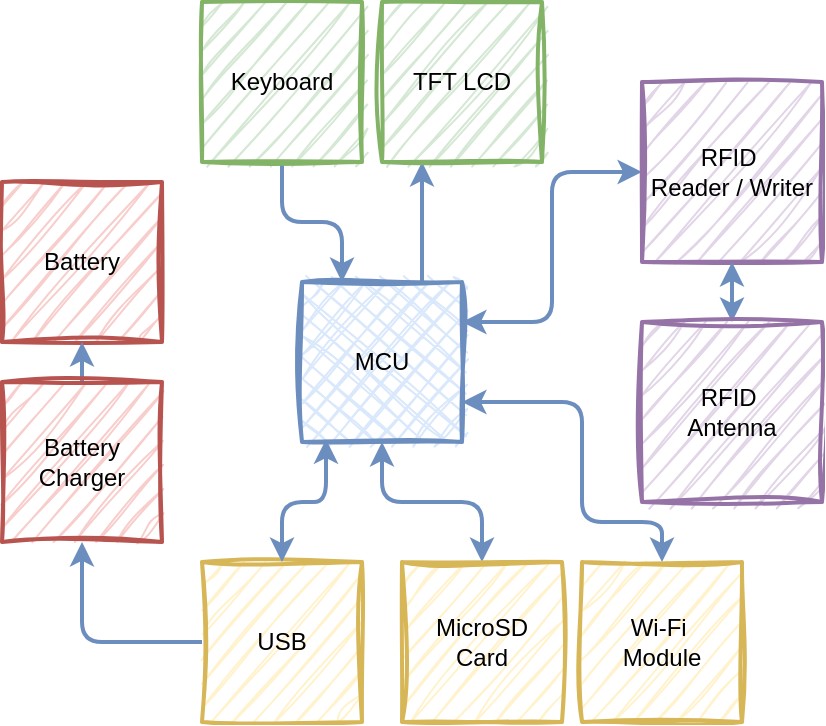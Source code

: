 <mxfile version="24.0.4" type="device">
  <diagram name="Page-1" id="YL44SzjvhRnU7Gp1QKZ3">
    <mxGraphModel dx="1114" dy="592" grid="1" gridSize="10" guides="1" tooltips="1" connect="1" arrows="1" fold="1" page="1" pageScale="1" pageWidth="827" pageHeight="1169" math="0" shadow="0">
      <root>
        <mxCell id="0" />
        <mxCell id="1" parent="0" />
        <mxCell id="p6LQREPvEvEvEYU_g2ty-14" style="edgeStyle=orthogonalEdgeStyle;rounded=0;orthogonalLoop=1;jettySize=auto;html=1;exitX=0.75;exitY=0;exitDx=0;exitDy=0;entryX=0.25;entryY=1;entryDx=0;entryDy=0;fillColor=#dae8fc;strokeColor=#6c8ebf;strokeWidth=2;" parent="1" source="p6LQREPvEvEvEYU_g2ty-1" target="p6LQREPvEvEvEYU_g2ty-10" edge="1">
          <mxGeometry relative="1" as="geometry" />
        </mxCell>
        <mxCell id="p6LQREPvEvEvEYU_g2ty-18" style="edgeStyle=orthogonalEdgeStyle;rounded=1;orthogonalLoop=1;jettySize=auto;html=1;exitX=1;exitY=0.25;exitDx=0;exitDy=0;entryX=0;entryY=0.5;entryDx=0;entryDy=0;fillColor=#dae8fc;strokeColor=#6c8ebf;curved=0;strokeWidth=2;startArrow=classic;startFill=1;" parent="1" source="p6LQREPvEvEvEYU_g2ty-1" target="p6LQREPvEvEvEYU_g2ty-3" edge="1">
          <mxGeometry relative="1" as="geometry" />
        </mxCell>
        <mxCell id="p6LQREPvEvEvEYU_g2ty-1" value="MCU" style="whiteSpace=wrap;html=1;aspect=fixed;fillColor=#dae8fc;strokeColor=#6c8ebf;gradientColor=none;fillStyle=cross-hatch;strokeWidth=2;rounded=0;glass=0;sketch=1;curveFitting=1;jiggle=2;shadow=0;textShadow=0;" parent="1" vertex="1">
          <mxGeometry x="350" y="220" width="80" height="80" as="geometry" />
        </mxCell>
        <mxCell id="p6LQREPvEvEvEYU_g2ty-22" style="edgeStyle=orthogonalEdgeStyle;rounded=1;orthogonalLoop=1;jettySize=auto;html=1;exitX=0.5;exitY=0;exitDx=0;exitDy=0;entryX=0.5;entryY=1;entryDx=0;entryDy=0;fillColor=#dae8fc;strokeColor=#6c8ebf;curved=0;strokeWidth=2;startArrow=classic;startFill=1;" parent="1" source="p6LQREPvEvEvEYU_g2ty-2" target="p6LQREPvEvEvEYU_g2ty-1" edge="1">
          <mxGeometry relative="1" as="geometry" />
        </mxCell>
        <mxCell id="p6LQREPvEvEvEYU_g2ty-2" value="MicroSD&lt;div&gt;Card&lt;/div&gt;" style="whiteSpace=wrap;html=1;aspect=fixed;fillColor=#fff2cc;strokeColor=#d6b656;strokeWidth=2;sketch=1;curveFitting=1;jiggle=2;" parent="1" vertex="1">
          <mxGeometry x="400" y="360" width="80" height="80" as="geometry" />
        </mxCell>
        <mxCell id="p6LQREPvEvEvEYU_g2ty-3" value="RFID&amp;nbsp;&lt;div&gt;Reader / Writer&lt;/div&gt;" style="whiteSpace=wrap;html=1;aspect=fixed;fillColor=#e1d5e7;strokeColor=#9673a6;strokeWidth=2;sketch=1;curveFitting=1;jiggle=2;" parent="1" vertex="1">
          <mxGeometry x="520" y="120" width="90" height="90" as="geometry" />
        </mxCell>
        <mxCell id="jq1NKxNL2X3yyt0AduWz-1" style="edgeStyle=orthogonalEdgeStyle;rounded=0;orthogonalLoop=1;jettySize=auto;html=1;exitX=0.5;exitY=0;exitDx=0;exitDy=0;entryX=0.5;entryY=1;entryDx=0;entryDy=0;startArrow=classic;startFill=1;strokeWidth=2;fillColor=#dae8fc;strokeColor=#6c8ebf;" edge="1" parent="1" source="p6LQREPvEvEvEYU_g2ty-4" target="p6LQREPvEvEvEYU_g2ty-3">
          <mxGeometry relative="1" as="geometry" />
        </mxCell>
        <mxCell id="p6LQREPvEvEvEYU_g2ty-4" value="RFID&amp;nbsp;&lt;div&gt;Antenna&lt;/div&gt;" style="whiteSpace=wrap;html=1;aspect=fixed;fillColor=#e1d5e7;strokeColor=#9673a6;strokeWidth=2;sketch=1;curveFitting=1;jiggle=2;" parent="1" vertex="1">
          <mxGeometry x="520" y="240" width="90" height="90" as="geometry" />
        </mxCell>
        <mxCell id="p6LQREPvEvEvEYU_g2ty-5" value="Battery" style="whiteSpace=wrap;html=1;aspect=fixed;fillColor=#f8cecc;strokeColor=#b85450;strokeWidth=2;sketch=1;curveFitting=1;jiggle=2;" parent="1" vertex="1">
          <mxGeometry x="200" y="170" width="80" height="80" as="geometry" />
        </mxCell>
        <mxCell id="p6LQREPvEvEvEYU_g2ty-19" style="edgeStyle=orthogonalEdgeStyle;rounded=1;orthogonalLoop=1;jettySize=auto;html=1;exitX=0;exitY=0.5;exitDx=0;exitDy=0;entryX=0.5;entryY=1;entryDx=0;entryDy=0;fillColor=#dae8fc;strokeColor=#6c8ebf;curved=0;strokeWidth=2;" parent="1" source="p6LQREPvEvEvEYU_g2ty-6" target="p6LQREPvEvEvEYU_g2ty-8" edge="1">
          <mxGeometry relative="1" as="geometry" />
        </mxCell>
        <mxCell id="p6LQREPvEvEvEYU_g2ty-6" value="USB" style="whiteSpace=wrap;html=1;aspect=fixed;fillColor=#fff2cc;strokeColor=#d6b656;strokeWidth=2;sketch=1;curveFitting=1;jiggle=2;" parent="1" vertex="1">
          <mxGeometry x="300" y="360" width="80" height="80" as="geometry" />
        </mxCell>
        <mxCell id="p6LQREPvEvEvEYU_g2ty-23" style="edgeStyle=orthogonalEdgeStyle;rounded=1;orthogonalLoop=1;jettySize=auto;html=1;exitX=0.5;exitY=0;exitDx=0;exitDy=0;entryX=1;entryY=0.75;entryDx=0;entryDy=0;fillColor=#dae8fc;strokeColor=#6c8ebf;curved=0;strokeWidth=2;startArrow=classic;startFill=1;" parent="1" source="p6LQREPvEvEvEYU_g2ty-7" target="p6LQREPvEvEvEYU_g2ty-1" edge="1">
          <mxGeometry relative="1" as="geometry">
            <Array as="points">
              <mxPoint x="530" y="340" />
              <mxPoint x="490" y="340" />
              <mxPoint x="490" y="280" />
            </Array>
          </mxGeometry>
        </mxCell>
        <mxCell id="p6LQREPvEvEvEYU_g2ty-7" value="Wi-Fi&amp;nbsp;&lt;div&gt;Module&lt;/div&gt;" style="whiteSpace=wrap;html=1;aspect=fixed;fillColor=#fff2cc;strokeColor=#d6b656;strokeWidth=2;sketch=1;curveFitting=1;jiggle=2;" parent="1" vertex="1">
          <mxGeometry x="490" y="360" width="80" height="80" as="geometry" />
        </mxCell>
        <mxCell id="p6LQREPvEvEvEYU_g2ty-25" style="edgeStyle=orthogonalEdgeStyle;rounded=1;orthogonalLoop=1;jettySize=auto;html=1;exitX=0.5;exitY=0;exitDx=0;exitDy=0;entryX=0.5;entryY=1;entryDx=0;entryDy=0;fillColor=#dae8fc;strokeColor=#6c8ebf;strokeWidth=2;curved=0;" parent="1" source="p6LQREPvEvEvEYU_g2ty-8" target="p6LQREPvEvEvEYU_g2ty-5" edge="1">
          <mxGeometry relative="1" as="geometry" />
        </mxCell>
        <mxCell id="p6LQREPvEvEvEYU_g2ty-8" value="Battery Charger" style="whiteSpace=wrap;html=1;aspect=fixed;fillColor=#f8cecc;strokeColor=#b85450;strokeWidth=2;sketch=1;curveFitting=1;jiggle=2;" parent="1" vertex="1">
          <mxGeometry x="200" y="270" width="80" height="80" as="geometry" />
        </mxCell>
        <mxCell id="p6LQREPvEvEvEYU_g2ty-13" style="edgeStyle=orthogonalEdgeStyle;rounded=1;orthogonalLoop=1;jettySize=auto;html=1;entryX=0.25;entryY=0;entryDx=0;entryDy=0;fillColor=#dae8fc;strokeColor=#6c8ebf;curved=0;strokeWidth=2;" parent="1" source="p6LQREPvEvEvEYU_g2ty-9" target="p6LQREPvEvEvEYU_g2ty-1" edge="1">
          <mxGeometry relative="1" as="geometry" />
        </mxCell>
        <mxCell id="p6LQREPvEvEvEYU_g2ty-9" value="Keyboard" style="whiteSpace=wrap;html=1;aspect=fixed;fillColor=#d5e8d4;strokeColor=#82b366;fillStyle=auto;strokeWidth=2;sketch=1;curveFitting=1;jiggle=2;" parent="1" vertex="1">
          <mxGeometry x="300" y="80" width="80" height="80" as="geometry" />
        </mxCell>
        <mxCell id="p6LQREPvEvEvEYU_g2ty-10" value="TFT LCD" style="whiteSpace=wrap;html=1;aspect=fixed;fillColor=#d5e8d4;strokeColor=#82b366;strokeWidth=2;sketch=1;curveFitting=1;jiggle=2;" parent="1" vertex="1">
          <mxGeometry x="390" y="80" width="80" height="80" as="geometry" />
        </mxCell>
        <mxCell id="p6LQREPvEvEvEYU_g2ty-20" style="edgeStyle=orthogonalEdgeStyle;rounded=1;orthogonalLoop=1;jettySize=auto;html=1;exitX=0.5;exitY=0;exitDx=0;exitDy=0;entryX=0.15;entryY=0.983;entryDx=0;entryDy=0;entryPerimeter=0;fillColor=#dae8fc;strokeColor=#6c8ebf;curved=0;strokeWidth=2;startArrow=classic;startFill=1;" parent="1" source="p6LQREPvEvEvEYU_g2ty-6" target="p6LQREPvEvEvEYU_g2ty-1" edge="1">
          <mxGeometry relative="1" as="geometry" />
        </mxCell>
      </root>
    </mxGraphModel>
  </diagram>
</mxfile>
